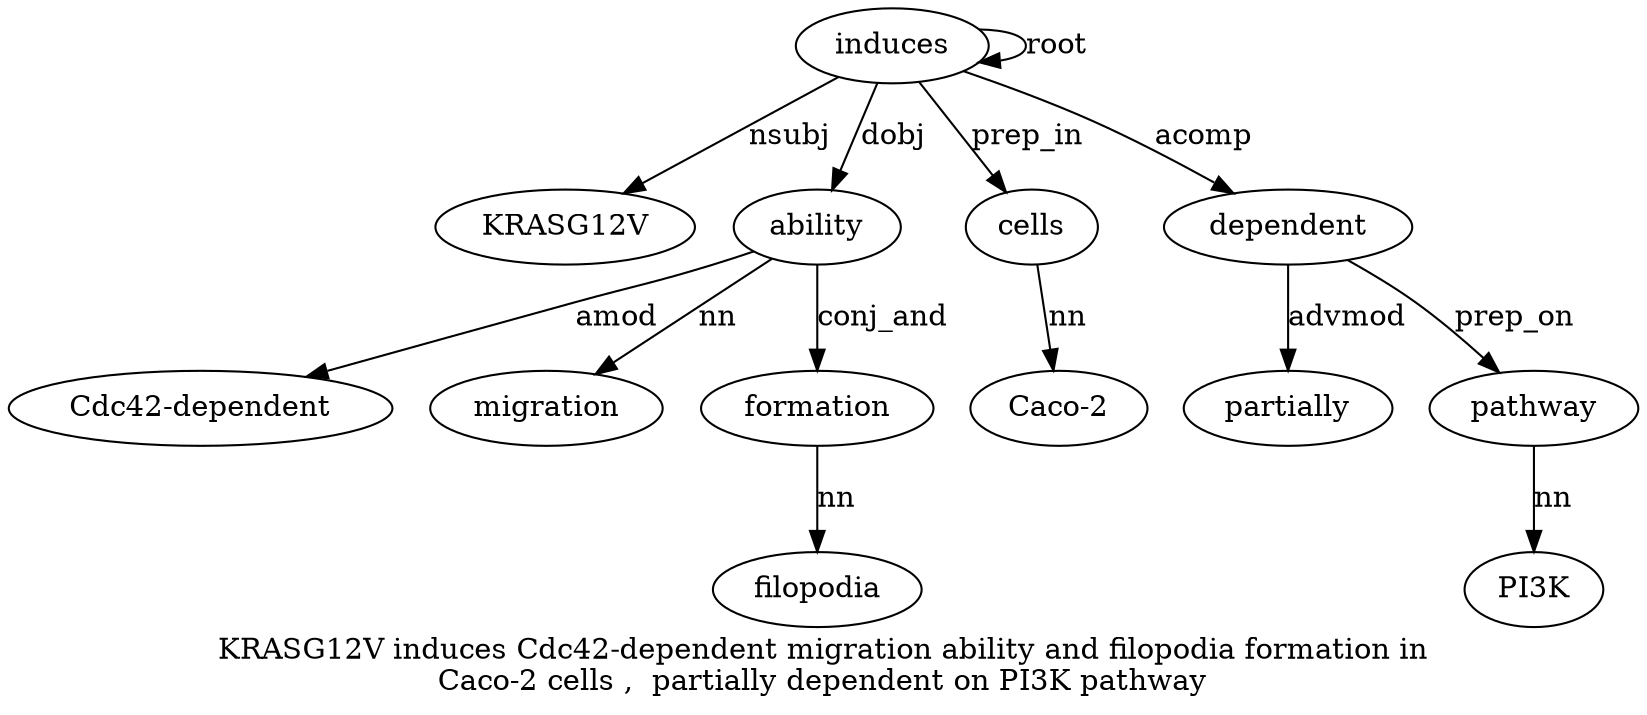 digraph "KRASG12V induces Cdc42-dependent migration ability and filopodia formation in Caco-2 cells ,  partially dependent on PI3K pathway" {
label="KRASG12V induces Cdc42-dependent migration ability and filopodia formation in
Caco-2 cells ,  partially dependent on PI3K pathway";
induces2 [style=filled, fillcolor=white, label=induces];
KRASG12V [style=filled, fillcolor=white, label=KRASG12V];
induces2 -> KRASG12V  [label=nsubj];
induces2 -> induces2  [label=root];
ability5 [style=filled, fillcolor=white, label=ability];
"Cdc42-dependent3" [style=filled, fillcolor=white, label="Cdc42-dependent"];
ability5 -> "Cdc42-dependent3"  [label=amod];
migration4 [style=filled, fillcolor=white, label=migration];
ability5 -> migration4  [label=nn];
induces2 -> ability5  [label=dobj];
formation8 [style=filled, fillcolor=white, label=formation];
filopodia7 [style=filled, fillcolor=white, label=filopodia];
formation8 -> filopodia7  [label=nn];
ability5 -> formation8  [label=conj_and];
cells11 [style=filled, fillcolor=white, label=cells];
"Caco-210" [style=filled, fillcolor=white, label="Caco-2"];
cells11 -> "Caco-210"  [label=nn];
induces2 -> cells11  [label=prep_in];
dependent14 [style=filled, fillcolor=white, label=dependent];
partially13 [style=filled, fillcolor=white, label=partially];
dependent14 -> partially13  [label=advmod];
induces2 -> dependent14  [label=acomp];
pathway17 [style=filled, fillcolor=white, label=pathway];
PI3K16 [style=filled, fillcolor=white, label=PI3K];
pathway17 -> PI3K16  [label=nn];
dependent14 -> pathway17  [label=prep_on];
}
